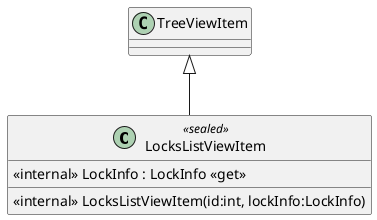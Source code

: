 @startuml
class LocksListViewItem <<sealed>> {
    <<internal>> LockInfo : LockInfo <<get>>
    <<internal>> LocksListViewItem(id:int, lockInfo:LockInfo)
}
TreeViewItem <|-- LocksListViewItem
@enduml
